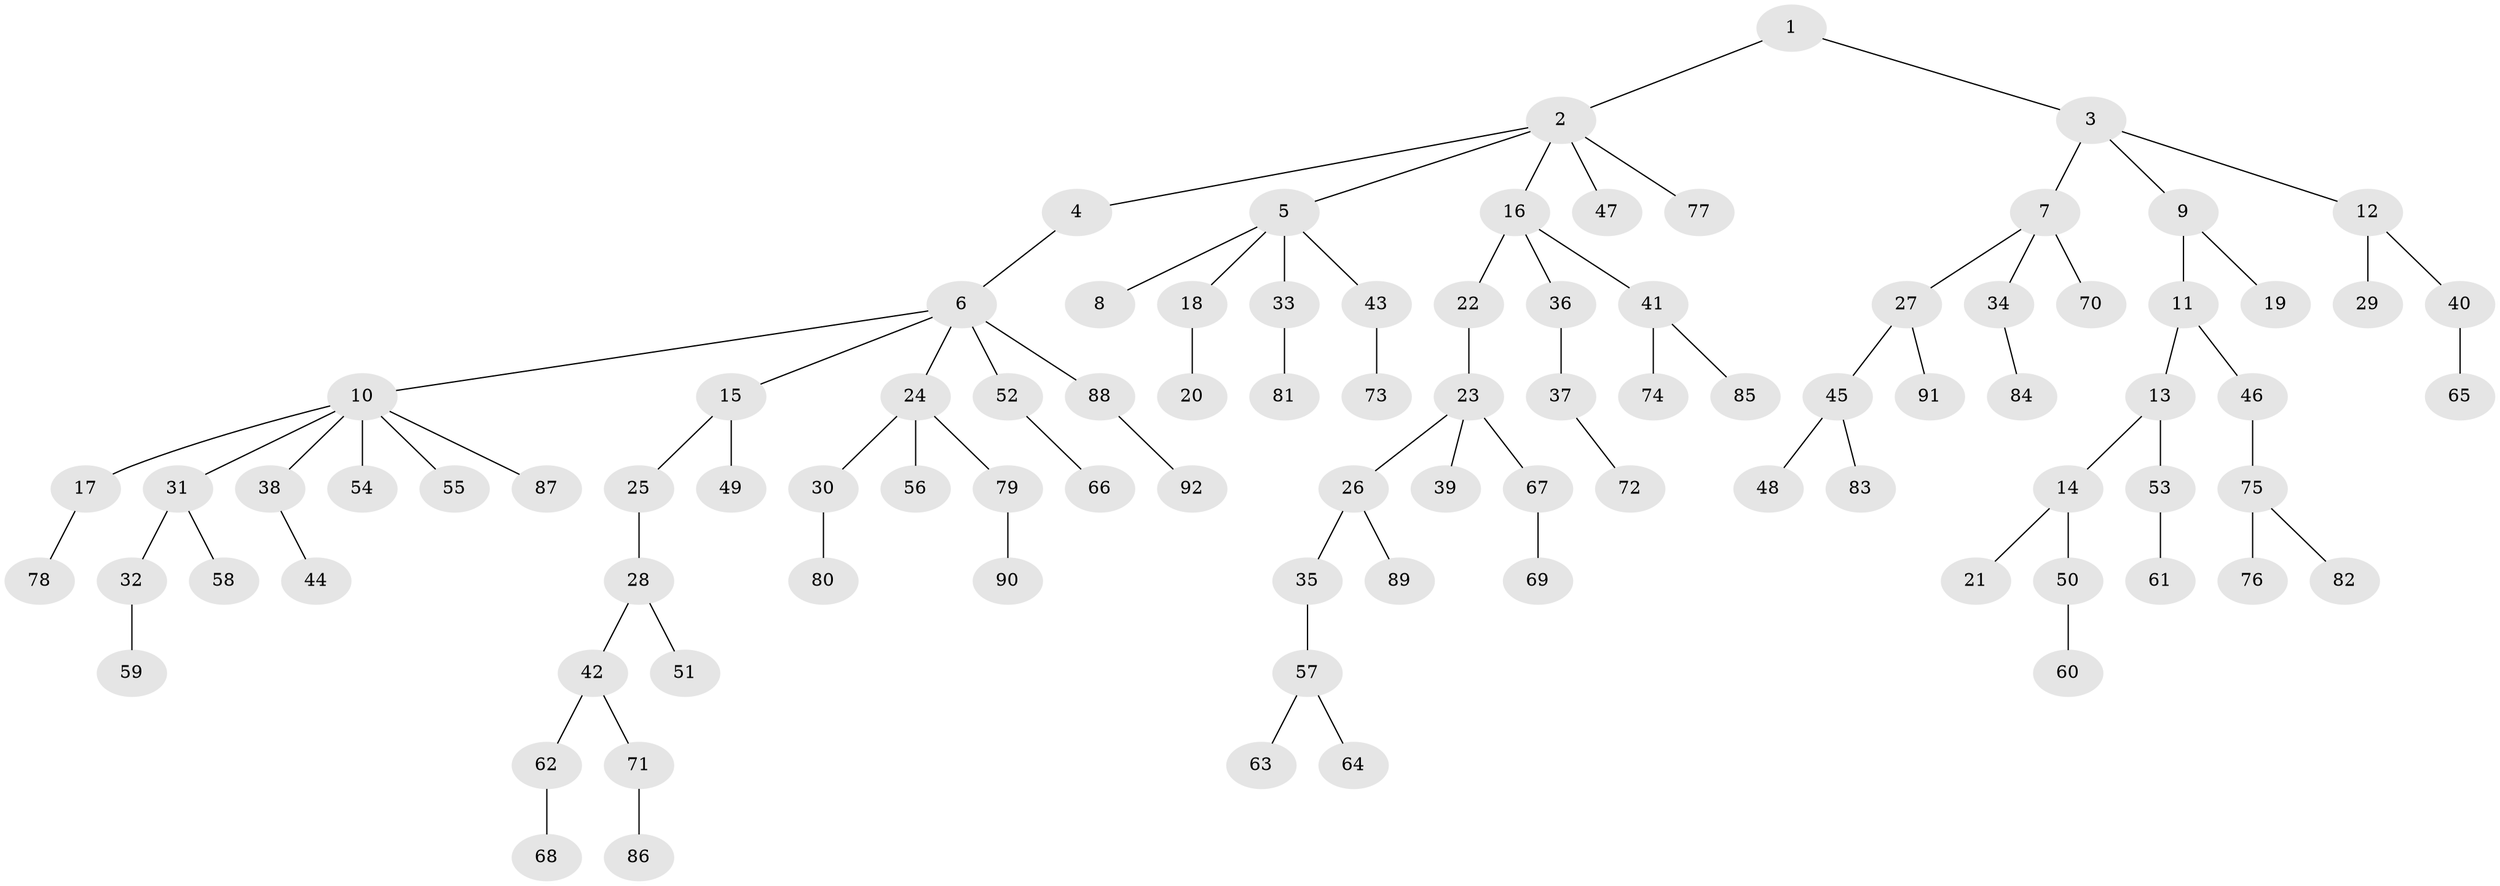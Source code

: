 // Generated by graph-tools (version 1.1) at 2025/26/03/09/25 03:26:25]
// undirected, 92 vertices, 91 edges
graph export_dot {
graph [start="1"]
  node [color=gray90,style=filled];
  1;
  2;
  3;
  4;
  5;
  6;
  7;
  8;
  9;
  10;
  11;
  12;
  13;
  14;
  15;
  16;
  17;
  18;
  19;
  20;
  21;
  22;
  23;
  24;
  25;
  26;
  27;
  28;
  29;
  30;
  31;
  32;
  33;
  34;
  35;
  36;
  37;
  38;
  39;
  40;
  41;
  42;
  43;
  44;
  45;
  46;
  47;
  48;
  49;
  50;
  51;
  52;
  53;
  54;
  55;
  56;
  57;
  58;
  59;
  60;
  61;
  62;
  63;
  64;
  65;
  66;
  67;
  68;
  69;
  70;
  71;
  72;
  73;
  74;
  75;
  76;
  77;
  78;
  79;
  80;
  81;
  82;
  83;
  84;
  85;
  86;
  87;
  88;
  89;
  90;
  91;
  92;
  1 -- 2;
  1 -- 3;
  2 -- 4;
  2 -- 5;
  2 -- 16;
  2 -- 47;
  2 -- 77;
  3 -- 7;
  3 -- 9;
  3 -- 12;
  4 -- 6;
  5 -- 8;
  5 -- 18;
  5 -- 33;
  5 -- 43;
  6 -- 10;
  6 -- 15;
  6 -- 24;
  6 -- 52;
  6 -- 88;
  7 -- 27;
  7 -- 34;
  7 -- 70;
  9 -- 11;
  9 -- 19;
  10 -- 17;
  10 -- 31;
  10 -- 38;
  10 -- 54;
  10 -- 55;
  10 -- 87;
  11 -- 13;
  11 -- 46;
  12 -- 29;
  12 -- 40;
  13 -- 14;
  13 -- 53;
  14 -- 21;
  14 -- 50;
  15 -- 25;
  15 -- 49;
  16 -- 22;
  16 -- 36;
  16 -- 41;
  17 -- 78;
  18 -- 20;
  22 -- 23;
  23 -- 26;
  23 -- 39;
  23 -- 67;
  24 -- 30;
  24 -- 56;
  24 -- 79;
  25 -- 28;
  26 -- 35;
  26 -- 89;
  27 -- 45;
  27 -- 91;
  28 -- 42;
  28 -- 51;
  30 -- 80;
  31 -- 32;
  31 -- 58;
  32 -- 59;
  33 -- 81;
  34 -- 84;
  35 -- 57;
  36 -- 37;
  37 -- 72;
  38 -- 44;
  40 -- 65;
  41 -- 74;
  41 -- 85;
  42 -- 62;
  42 -- 71;
  43 -- 73;
  45 -- 48;
  45 -- 83;
  46 -- 75;
  50 -- 60;
  52 -- 66;
  53 -- 61;
  57 -- 63;
  57 -- 64;
  62 -- 68;
  67 -- 69;
  71 -- 86;
  75 -- 76;
  75 -- 82;
  79 -- 90;
  88 -- 92;
}
